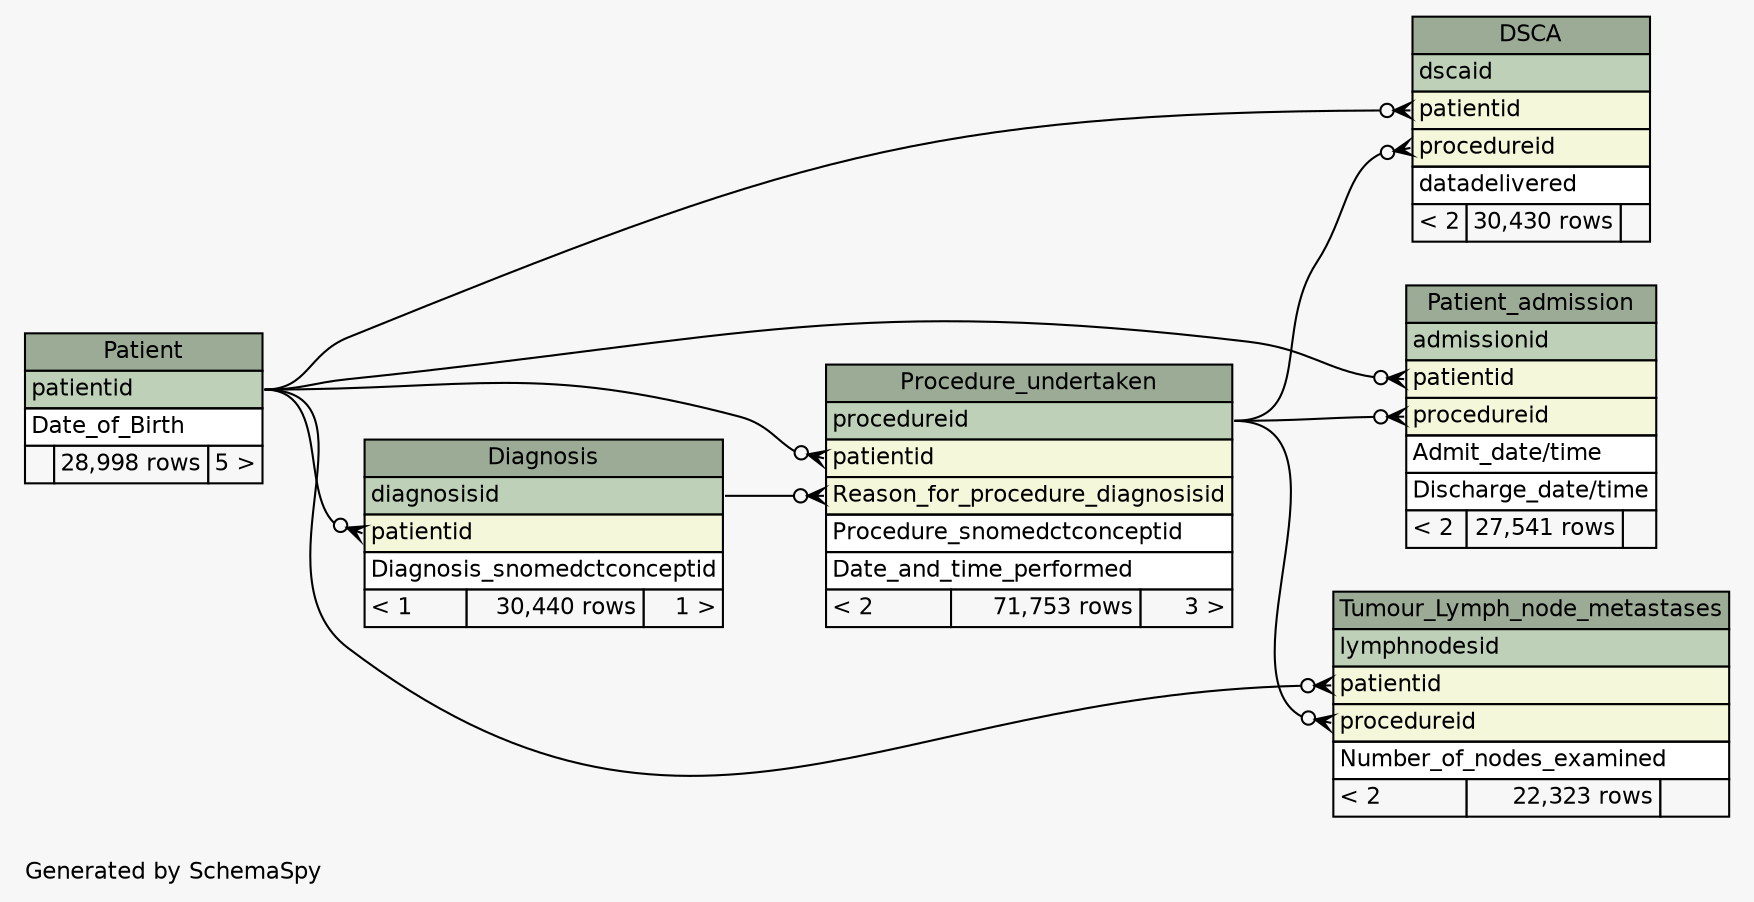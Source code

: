 // dot 2.28.0 on Mac OS X 10.8.1
// SchemaSpy rev 590
digraph "largeRelationshipsDiagram" {
  graph [
    rankdir="RL"
    bgcolor="#f7f7f7"
    label="\nGenerated by SchemaSpy"
    labeljust="l"
    nodesep="0.18"
    ranksep="0.46"
    fontname="Helvetica"
    fontsize="11"
  ];
  node [
    fontname="Helvetica"
    fontsize="11"
    shape="plaintext"
  ];
  edge [
    arrowsize="0.8"
  ];
  "Diagnosis" [
    label=<
    <TABLE BORDER="0" CELLBORDER="1" CELLSPACING="0" BGCOLOR="#ffffff">
      <TR><TD COLSPAN="3" BGCOLOR="#9bab96" ALIGN="CENTER">Diagnosis</TD></TR>
      <TR><TD PORT="diagnosisid" COLSPAN="3" BGCOLOR="#bed1b8" ALIGN="LEFT">diagnosisid</TD></TR>
      <TR><TD PORT="patientid" COLSPAN="3" BGCOLOR="#f4f7da" ALIGN="LEFT">patientid</TD></TR>
      <TR><TD PORT="Diagnosis_snomedctconceptid" COLSPAN="3" ALIGN="LEFT">Diagnosis_snomedctconceptid</TD></TR>
      <TR><TD ALIGN="LEFT" BGCOLOR="#f7f7f7">&lt; 1</TD><TD ALIGN="RIGHT" BGCOLOR="#f7f7f7">30,440 rows</TD><TD ALIGN="RIGHT" BGCOLOR="#f7f7f7">1 &gt;</TD></TR>
    </TABLE>>
    URL="tables/Diagnosis.html"
    tooltip="Diagnosis"
  ];
  "DSCA" [
    label=<
    <TABLE BORDER="0" CELLBORDER="1" CELLSPACING="0" BGCOLOR="#ffffff">
      <TR><TD COLSPAN="3" BGCOLOR="#9bab96" ALIGN="CENTER">DSCA</TD></TR>
      <TR><TD PORT="dscaid" COLSPAN="3" BGCOLOR="#bed1b8" ALIGN="LEFT">dscaid</TD></TR>
      <TR><TD PORT="patientid" COLSPAN="3" BGCOLOR="#f4f7da" ALIGN="LEFT">patientid</TD></TR>
      <TR><TD PORT="procedureid" COLSPAN="3" BGCOLOR="#f4f7da" ALIGN="LEFT">procedureid</TD></TR>
      <TR><TD PORT="datadelivered" COLSPAN="3" ALIGN="LEFT">datadelivered</TD></TR>
      <TR><TD ALIGN="LEFT" BGCOLOR="#f7f7f7">&lt; 2</TD><TD ALIGN="RIGHT" BGCOLOR="#f7f7f7">30,430 rows</TD><TD ALIGN="RIGHT" BGCOLOR="#f7f7f7">  </TD></TR>
    </TABLE>>
    URL="tables/DSCA.html"
    tooltip="DSCA"
  ];
  "Patient" [
    label=<
    <TABLE BORDER="0" CELLBORDER="1" CELLSPACING="0" BGCOLOR="#ffffff">
      <TR><TD COLSPAN="3" BGCOLOR="#9bab96" ALIGN="CENTER">Patient</TD></TR>
      <TR><TD PORT="patientid" COLSPAN="3" BGCOLOR="#bed1b8" ALIGN="LEFT">patientid</TD></TR>
      <TR><TD PORT="Date_of_Birth" COLSPAN="3" ALIGN="LEFT">Date_of_Birth</TD></TR>
      <TR><TD ALIGN="LEFT" BGCOLOR="#f7f7f7">  </TD><TD ALIGN="RIGHT" BGCOLOR="#f7f7f7">28,998 rows</TD><TD ALIGN="RIGHT" BGCOLOR="#f7f7f7">5 &gt;</TD></TR>
    </TABLE>>
    URL="tables/Patient.html"
    tooltip="Patient"
  ];
  "Patient_admission" [
    label=<
    <TABLE BORDER="0" CELLBORDER="1" CELLSPACING="0" BGCOLOR="#ffffff">
      <TR><TD COLSPAN="3" BGCOLOR="#9bab96" ALIGN="CENTER">Patient_admission</TD></TR>
      <TR><TD PORT="admissionid" COLSPAN="3" BGCOLOR="#bed1b8" ALIGN="LEFT">admissionid</TD></TR>
      <TR><TD PORT="patientid" COLSPAN="3" BGCOLOR="#f4f7da" ALIGN="LEFT">patientid</TD></TR>
      <TR><TD PORT="procedureid" COLSPAN="3" BGCOLOR="#f4f7da" ALIGN="LEFT">procedureid</TD></TR>
      <TR><TD PORT="Admit_date/time" COLSPAN="3" ALIGN="LEFT">Admit_date/time</TD></TR>
      <TR><TD PORT="Discharge_date/time" COLSPAN="3" ALIGN="LEFT">Discharge_date/time</TD></TR>
      <TR><TD ALIGN="LEFT" BGCOLOR="#f7f7f7">&lt; 2</TD><TD ALIGN="RIGHT" BGCOLOR="#f7f7f7">27,541 rows</TD><TD ALIGN="RIGHT" BGCOLOR="#f7f7f7">  </TD></TR>
    </TABLE>>
    URL="tables/Patient_admission.html"
    tooltip="Patient_admission"
  ];
  "Procedure_undertaken" [
    label=<
    <TABLE BORDER="0" CELLBORDER="1" CELLSPACING="0" BGCOLOR="#ffffff">
      <TR><TD COLSPAN="3" BGCOLOR="#9bab96" ALIGN="CENTER">Procedure_undertaken</TD></TR>
      <TR><TD PORT="procedureid" COLSPAN="3" BGCOLOR="#bed1b8" ALIGN="LEFT">procedureid</TD></TR>
      <TR><TD PORT="patientid" COLSPAN="3" BGCOLOR="#f4f7da" ALIGN="LEFT">patientid</TD></TR>
      <TR><TD PORT="Reason_for_procedure_diagnosisid" COLSPAN="3" BGCOLOR="#f4f7da" ALIGN="LEFT">Reason_for_procedure_diagnosisid</TD></TR>
      <TR><TD PORT="Procedure_snomedctconceptid" COLSPAN="3" ALIGN="LEFT">Procedure_snomedctconceptid</TD></TR>
      <TR><TD PORT="Date_and_time_performed" COLSPAN="3" ALIGN="LEFT">Date_and_time_performed</TD></TR>
      <TR><TD ALIGN="LEFT" BGCOLOR="#f7f7f7">&lt; 2</TD><TD ALIGN="RIGHT" BGCOLOR="#f7f7f7">71,753 rows</TD><TD ALIGN="RIGHT" BGCOLOR="#f7f7f7">3 &gt;</TD></TR>
    </TABLE>>
    URL="tables/Procedure_undertaken.html"
    tooltip="Procedure_undertaken"
  ];
  "Tumour_Lymph_node_metastases" [
    label=<
    <TABLE BORDER="0" CELLBORDER="1" CELLSPACING="0" BGCOLOR="#ffffff">
      <TR><TD COLSPAN="3" BGCOLOR="#9bab96" ALIGN="CENTER">Tumour_Lymph_node_metastases</TD></TR>
      <TR><TD PORT="lymphnodesid" COLSPAN="3" BGCOLOR="#bed1b8" ALIGN="LEFT">lymphnodesid</TD></TR>
      <TR><TD PORT="patientid" COLSPAN="3" BGCOLOR="#f4f7da" ALIGN="LEFT">patientid</TD></TR>
      <TR><TD PORT="procedureid" COLSPAN="3" BGCOLOR="#f4f7da" ALIGN="LEFT">procedureid</TD></TR>
      <TR><TD PORT="Number_of_nodes_examined" COLSPAN="3" ALIGN="LEFT">Number_of_nodes_examined</TD></TR>
      <TR><TD ALIGN="LEFT" BGCOLOR="#f7f7f7">&lt; 2</TD><TD ALIGN="RIGHT" BGCOLOR="#f7f7f7">22,323 rows</TD><TD ALIGN="RIGHT" BGCOLOR="#f7f7f7">  </TD></TR>
    </TABLE>>
    URL="tables/Tumour_Lymph_node_metastases.html"
    tooltip="Tumour_Lymph_node_metastases"
  ];
  "Diagnosis":"patientid":w -> "Patient":"patientid":e [arrowhead=none dir=back arrowtail=crowodot];
  "DSCA":"patientid":w -> "Patient":"patientid":e [arrowhead=none dir=back arrowtail=crowodot];
  "DSCA":"procedureid":w -> "Procedure_undertaken":"procedureid":e [arrowhead=none dir=back arrowtail=crowodot];
  "Patient_admission":"patientid":w -> "Patient":"patientid":e [arrowhead=none dir=back arrowtail=crowodot];
  "Patient_admission":"procedureid":w -> "Procedure_undertaken":"procedureid":e [arrowhead=none dir=back arrowtail=crowodot];
  "Procedure_undertaken":"patientid":w -> "Patient":"patientid":e [arrowhead=none dir=back arrowtail=crowodot];
  "Procedure_undertaken":"Reason_for_procedure_diagnosisid":w -> "Diagnosis":"diagnosisid":e [arrowhead=none dir=back arrowtail=crowodot];
  "Tumour_Lymph_node_metastases":"patientid":w -> "Patient":"patientid":e [arrowhead=none dir=back arrowtail=crowodot];
  "Tumour_Lymph_node_metastases":"procedureid":w -> "Procedure_undertaken":"procedureid":e [arrowhead=none dir=back arrowtail=crowodot];
}
